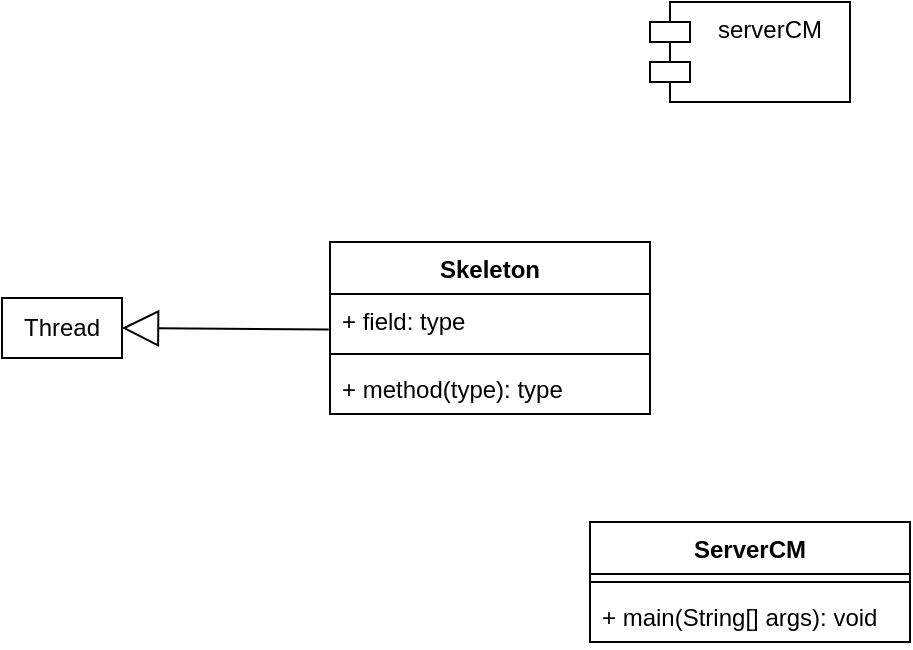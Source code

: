 <mxfile version="21.1.2" type="device">
  <diagram name="Page-1" id="96Em92dcf0RogF3gsbSg">
    <mxGraphModel dx="831" dy="425" grid="1" gridSize="10" guides="1" tooltips="1" connect="1" arrows="1" fold="1" page="1" pageScale="1" pageWidth="827" pageHeight="1169" math="0" shadow="0">
      <root>
        <mxCell id="0" />
        <mxCell id="1" parent="0" />
        <mxCell id="omaoCnyiv3AI-1zTPq6B-1" value="serverCM" style="shape=module;align=left;spacingLeft=20;align=center;verticalAlign=top;whiteSpace=wrap;html=1;" parent="1" vertex="1">
          <mxGeometry x="364" y="80" width="100" height="50" as="geometry" />
        </mxCell>
        <mxCell id="omaoCnyiv3AI-1zTPq6B-2" value="ServerCM" style="swimlane;fontStyle=1;align=center;verticalAlign=top;childLayout=stackLayout;horizontal=1;startSize=26;horizontalStack=0;resizeParent=1;resizeParentMax=0;resizeLast=0;collapsible=1;marginBottom=0;whiteSpace=wrap;html=1;" parent="1" vertex="1">
          <mxGeometry x="334" y="340" width="160" height="60" as="geometry" />
        </mxCell>
        <mxCell id="omaoCnyiv3AI-1zTPq6B-4" value="" style="line;strokeWidth=1;fillColor=none;align=left;verticalAlign=middle;spacingTop=-1;spacingLeft=3;spacingRight=3;rotatable=0;labelPosition=right;points=[];portConstraint=eastwest;strokeColor=inherit;" parent="omaoCnyiv3AI-1zTPq6B-2" vertex="1">
          <mxGeometry y="26" width="160" height="8" as="geometry" />
        </mxCell>
        <mxCell id="omaoCnyiv3AI-1zTPq6B-5" value="+ main(String[] args): void" style="text;strokeColor=none;fillColor=none;align=left;verticalAlign=top;spacingLeft=4;spacingRight=4;overflow=hidden;rotatable=0;points=[[0,0.5],[1,0.5]];portConstraint=eastwest;whiteSpace=wrap;html=1;" parent="omaoCnyiv3AI-1zTPq6B-2" vertex="1">
          <mxGeometry y="34" width="160" height="26" as="geometry" />
        </mxCell>
        <mxCell id="edXmc2SIrAMQqFw7DARv-1" value="Skeleton" style="swimlane;fontStyle=1;align=center;verticalAlign=top;childLayout=stackLayout;horizontal=1;startSize=26;horizontalStack=0;resizeParent=1;resizeParentMax=0;resizeLast=0;collapsible=1;marginBottom=0;whiteSpace=wrap;html=1;" vertex="1" parent="1">
          <mxGeometry x="204" y="200" width="160" height="86" as="geometry" />
        </mxCell>
        <mxCell id="edXmc2SIrAMQqFw7DARv-2" value="+ field: type" style="text;strokeColor=none;fillColor=none;align=left;verticalAlign=top;spacingLeft=4;spacingRight=4;overflow=hidden;rotatable=0;points=[[0,0.5],[1,0.5]];portConstraint=eastwest;whiteSpace=wrap;html=1;" vertex="1" parent="edXmc2SIrAMQqFw7DARv-1">
          <mxGeometry y="26" width="160" height="26" as="geometry" />
        </mxCell>
        <mxCell id="edXmc2SIrAMQqFw7DARv-3" value="" style="line;strokeWidth=1;fillColor=none;align=left;verticalAlign=middle;spacingTop=-1;spacingLeft=3;spacingRight=3;rotatable=0;labelPosition=right;points=[];portConstraint=eastwest;strokeColor=inherit;" vertex="1" parent="edXmc2SIrAMQqFw7DARv-1">
          <mxGeometry y="52" width="160" height="8" as="geometry" />
        </mxCell>
        <mxCell id="edXmc2SIrAMQqFw7DARv-4" value="+ method(type): type" style="text;strokeColor=none;fillColor=none;align=left;verticalAlign=top;spacingLeft=4;spacingRight=4;overflow=hidden;rotatable=0;points=[[0,0.5],[1,0.5]];portConstraint=eastwest;whiteSpace=wrap;html=1;" vertex="1" parent="edXmc2SIrAMQqFw7DARv-1">
          <mxGeometry y="60" width="160" height="26" as="geometry" />
        </mxCell>
        <mxCell id="edXmc2SIrAMQqFw7DARv-5" value="Thread" style="html=1;whiteSpace=wrap;" vertex="1" parent="1">
          <mxGeometry x="40" y="228" width="60" height="30" as="geometry" />
        </mxCell>
        <mxCell id="edXmc2SIrAMQqFw7DARv-10" value="" style="endArrow=block;endSize=16;endFill=0;html=1;rounded=0;entryX=1;entryY=0.5;entryDx=0;entryDy=0;exitX=-0.004;exitY=0.684;exitDx=0;exitDy=0;exitPerimeter=0;" edge="1" parent="1" source="edXmc2SIrAMQqFw7DARv-2" target="edXmc2SIrAMQqFw7DARv-5">
          <mxGeometry width="160" relative="1" as="geometry">
            <mxPoint x="190" y="236" as="sourcePoint" />
            <mxPoint x="250" y="376" as="targetPoint" />
          </mxGeometry>
        </mxCell>
      </root>
    </mxGraphModel>
  </diagram>
</mxfile>
